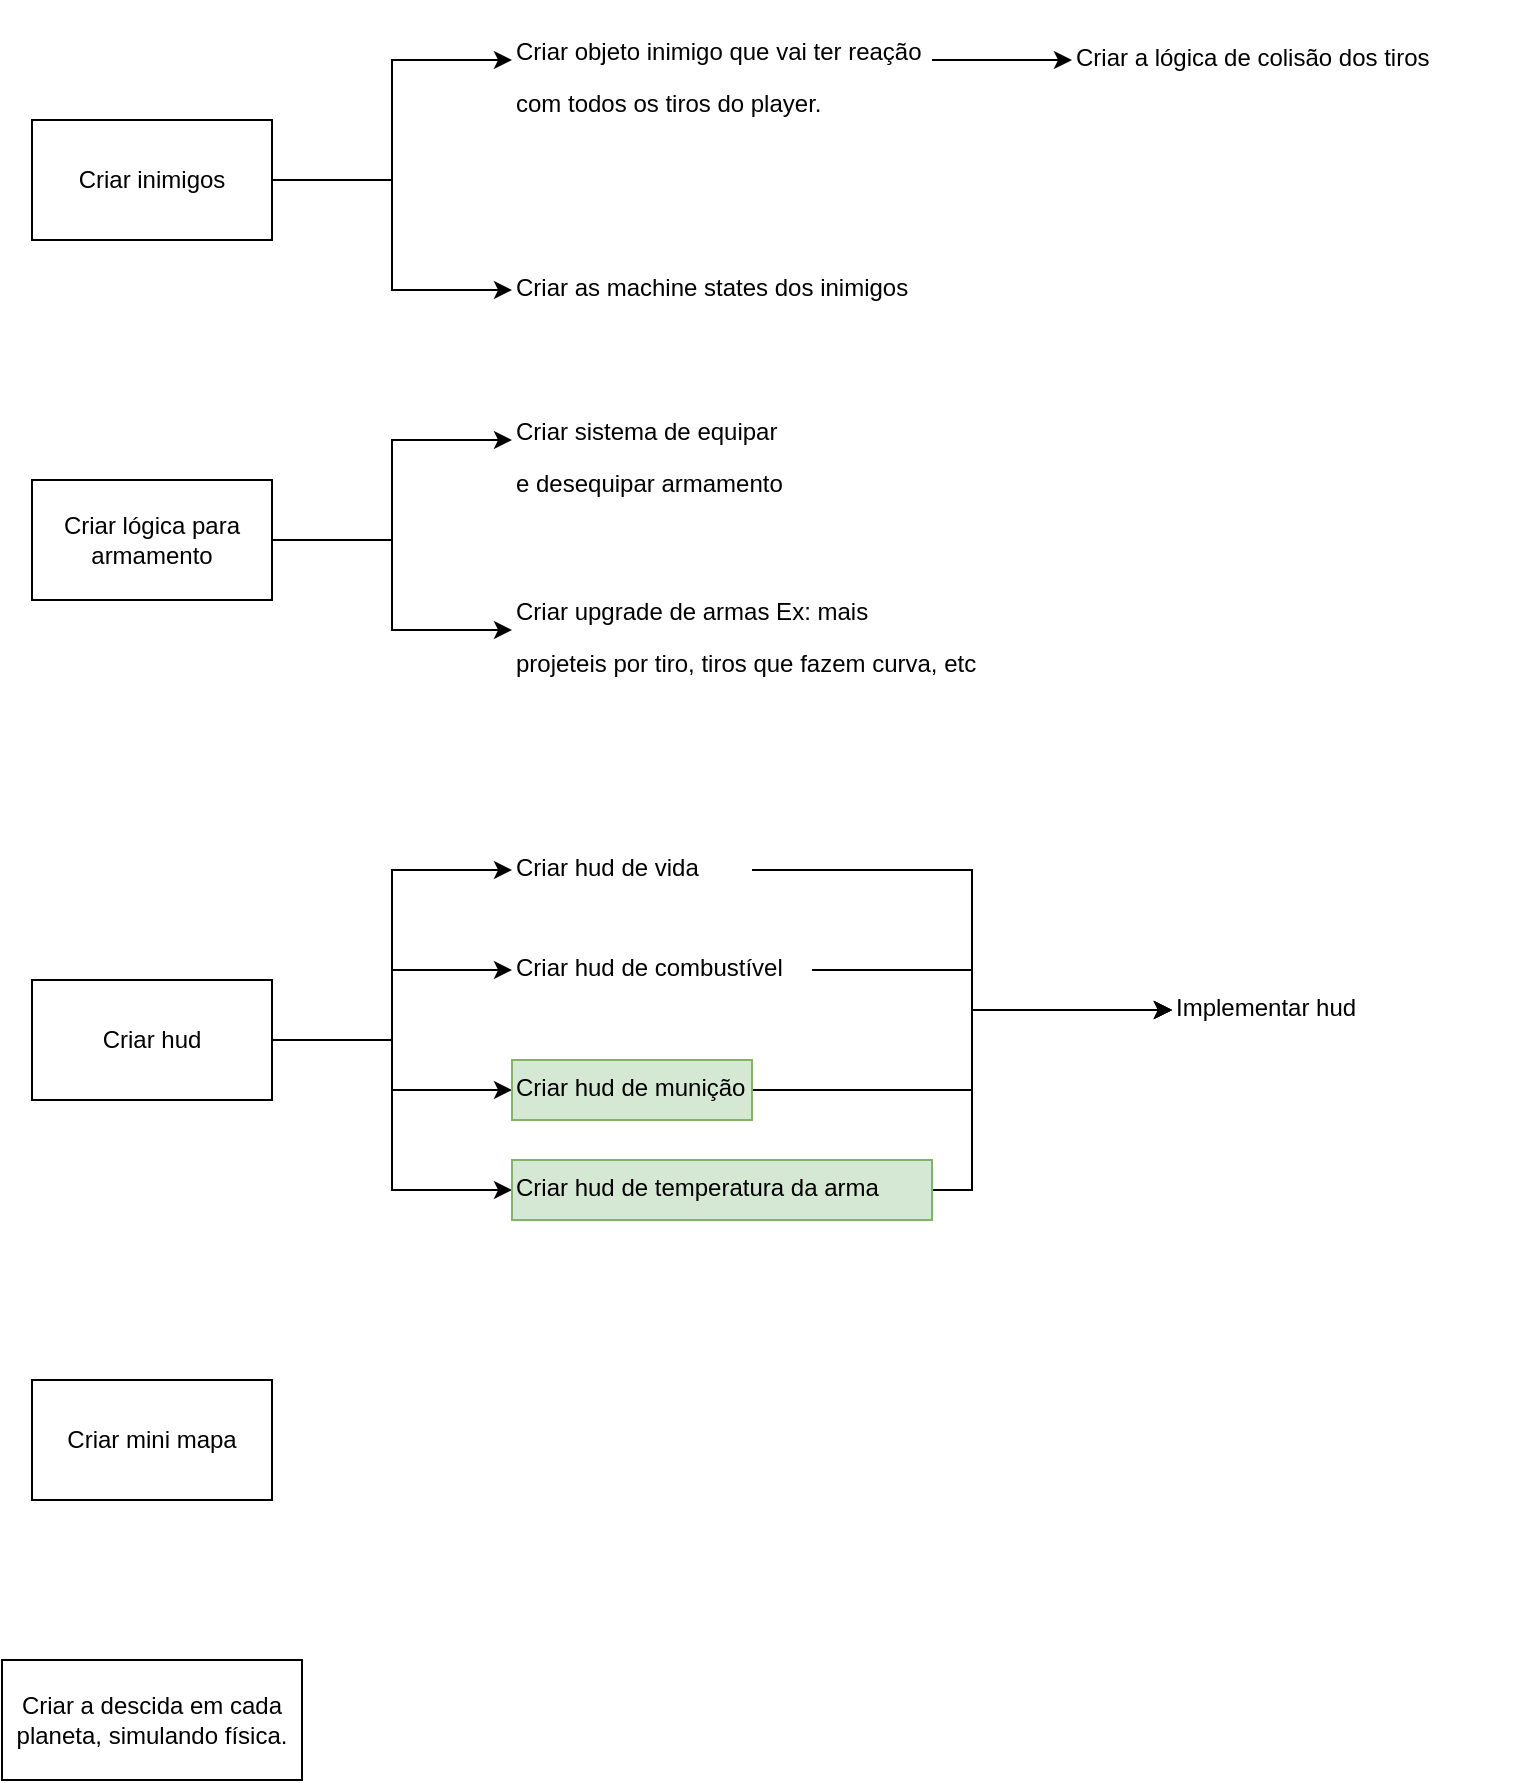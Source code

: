 <mxfile version="24.7.5">
  <diagram name="Página-1" id="dVDkaq47kBO-EkRBQh3j">
    <mxGraphModel dx="736" dy="437" grid="1" gridSize="10" guides="1" tooltips="1" connect="1" arrows="1" fold="1" page="1" pageScale="1" pageWidth="827" pageHeight="1169" math="0" shadow="0">
      <root>
        <mxCell id="0" />
        <mxCell id="1" parent="0" />
        <mxCell id="DnKEAvPWGHb0EJl64qnT-5" style="edgeStyle=orthogonalEdgeStyle;rounded=0;orthogonalLoop=1;jettySize=auto;html=1;entryX=0;entryY=0.5;entryDx=0;entryDy=0;" parent="1" source="DnKEAvPWGHb0EJl64qnT-1" target="DnKEAvPWGHb0EJl64qnT-3" edge="1">
          <mxGeometry relative="1" as="geometry" />
        </mxCell>
        <mxCell id="DnKEAvPWGHb0EJl64qnT-9" style="edgeStyle=orthogonalEdgeStyle;rounded=0;orthogonalLoop=1;jettySize=auto;html=1;entryX=0;entryY=0.5;entryDx=0;entryDy=0;" parent="1" source="DnKEAvPWGHb0EJl64qnT-1" target="DnKEAvPWGHb0EJl64qnT-8" edge="1">
          <mxGeometry relative="1" as="geometry" />
        </mxCell>
        <mxCell id="DnKEAvPWGHb0EJl64qnT-1" value="Criar inimigos" style="rounded=0;whiteSpace=wrap;html=1;" parent="1" vertex="1">
          <mxGeometry x="200" y="130" width="120" height="60" as="geometry" />
        </mxCell>
        <mxCell id="DnKEAvPWGHb0EJl64qnT-7" style="edgeStyle=orthogonalEdgeStyle;rounded=0;orthogonalLoop=1;jettySize=auto;html=1;entryX=0;entryY=0.5;entryDx=0;entryDy=0;" parent="1" source="DnKEAvPWGHb0EJl64qnT-3" target="DnKEAvPWGHb0EJl64qnT-4" edge="1">
          <mxGeometry relative="1" as="geometry" />
        </mxCell>
        <mxCell id="DnKEAvPWGHb0EJl64qnT-3" value="&lt;p&gt;Criar objeto inimigo que vai ter reação&lt;/p&gt;&lt;p&gt;com todos os tiros do player.&lt;/p&gt;" style="text;whiteSpace=wrap;html=1;" parent="1" vertex="1">
          <mxGeometry x="440" y="70" width="210" height="60" as="geometry" />
        </mxCell>
        <mxCell id="DnKEAvPWGHb0EJl64qnT-4" value="Criar a lógica de colisão dos tiros" style="text;whiteSpace=wrap;html=1;" parent="1" vertex="1">
          <mxGeometry x="720" y="85" width="210" height="30" as="geometry" />
        </mxCell>
        <mxCell id="DnKEAvPWGHb0EJl64qnT-8" value="Criar as machine states dos inimigos" style="text;whiteSpace=wrap;html=1;" parent="1" vertex="1">
          <mxGeometry x="440" y="200" width="230" height="30" as="geometry" />
        </mxCell>
        <mxCell id="DnKEAvPWGHb0EJl64qnT-12" style="edgeStyle=orthogonalEdgeStyle;rounded=0;orthogonalLoop=1;jettySize=auto;html=1;entryX=0;entryY=0.5;entryDx=0;entryDy=0;" parent="1" source="DnKEAvPWGHb0EJl64qnT-10" target="DnKEAvPWGHb0EJl64qnT-11" edge="1">
          <mxGeometry relative="1" as="geometry" />
        </mxCell>
        <mxCell id="DnKEAvPWGHb0EJl64qnT-14" style="edgeStyle=orthogonalEdgeStyle;rounded=0;orthogonalLoop=1;jettySize=auto;html=1;entryX=0;entryY=0.5;entryDx=0;entryDy=0;" parent="1" source="DnKEAvPWGHb0EJl64qnT-10" target="DnKEAvPWGHb0EJl64qnT-13" edge="1">
          <mxGeometry relative="1" as="geometry" />
        </mxCell>
        <mxCell id="DnKEAvPWGHb0EJl64qnT-10" value="Criar lógica para armamento" style="rounded=0;whiteSpace=wrap;html=1;" parent="1" vertex="1">
          <mxGeometry x="200" y="310" width="120" height="60" as="geometry" />
        </mxCell>
        <mxCell id="DnKEAvPWGHb0EJl64qnT-11" value="&lt;p&gt;Criar sistema de equipar&lt;/p&gt;&lt;p&gt;e desequipar armamento&lt;/p&gt;" style="text;whiteSpace=wrap;html=1;" parent="1" vertex="1">
          <mxGeometry x="440" y="260" width="150" height="60" as="geometry" />
        </mxCell>
        <mxCell id="DnKEAvPWGHb0EJl64qnT-13" value="&lt;p&gt;Criar upgrade de armas Ex: mais&lt;/p&gt;&lt;p&gt;projeteis por tiro, tiros que fazem curva, etc&lt;/p&gt;" style="text;whiteSpace=wrap;html=1;" parent="1" vertex="1">
          <mxGeometry x="440" y="350" width="260" height="70" as="geometry" />
        </mxCell>
        <mxCell id="DnKEAvPWGHb0EJl64qnT-20" style="edgeStyle=orthogonalEdgeStyle;rounded=0;orthogonalLoop=1;jettySize=auto;html=1;entryX=0;entryY=0.5;entryDx=0;entryDy=0;" parent="1" source="DnKEAvPWGHb0EJl64qnT-15" target="DnKEAvPWGHb0EJl64qnT-16" edge="1">
          <mxGeometry relative="1" as="geometry" />
        </mxCell>
        <mxCell id="DnKEAvPWGHb0EJl64qnT-21" style="edgeStyle=orthogonalEdgeStyle;rounded=0;orthogonalLoop=1;jettySize=auto;html=1;entryX=0;entryY=0.5;entryDx=0;entryDy=0;" parent="1" source="DnKEAvPWGHb0EJl64qnT-15" target="DnKEAvPWGHb0EJl64qnT-17" edge="1">
          <mxGeometry relative="1" as="geometry" />
        </mxCell>
        <mxCell id="DnKEAvPWGHb0EJl64qnT-22" style="edgeStyle=orthogonalEdgeStyle;rounded=0;orthogonalLoop=1;jettySize=auto;html=1;entryX=0;entryY=0.5;entryDx=0;entryDy=0;" parent="1" source="DnKEAvPWGHb0EJl64qnT-15" target="DnKEAvPWGHb0EJl64qnT-18" edge="1">
          <mxGeometry relative="1" as="geometry" />
        </mxCell>
        <mxCell id="DnKEAvPWGHb0EJl64qnT-23" style="edgeStyle=orthogonalEdgeStyle;rounded=0;orthogonalLoop=1;jettySize=auto;html=1;entryX=0;entryY=0.5;entryDx=0;entryDy=0;" parent="1" source="DnKEAvPWGHb0EJl64qnT-15" target="DnKEAvPWGHb0EJl64qnT-19" edge="1">
          <mxGeometry relative="1" as="geometry" />
        </mxCell>
        <mxCell id="DnKEAvPWGHb0EJl64qnT-15" value="Criar hud" style="rounded=0;whiteSpace=wrap;html=1;" parent="1" vertex="1">
          <mxGeometry x="200" y="560" width="120" height="60" as="geometry" />
        </mxCell>
        <mxCell id="DnKEAvPWGHb0EJl64qnT-29" style="edgeStyle=orthogonalEdgeStyle;rounded=0;orthogonalLoop=1;jettySize=auto;html=1;entryX=0;entryY=0.5;entryDx=0;entryDy=0;" parent="1" source="DnKEAvPWGHb0EJl64qnT-16" target="DnKEAvPWGHb0EJl64qnT-28" edge="1">
          <mxGeometry relative="1" as="geometry">
            <Array as="points">
              <mxPoint x="670" y="505" />
              <mxPoint x="670" y="575" />
            </Array>
          </mxGeometry>
        </mxCell>
        <mxCell id="DnKEAvPWGHb0EJl64qnT-16" value="Criar hud de vida" style="text;whiteSpace=wrap;html=1;" parent="1" vertex="1">
          <mxGeometry x="440" y="490" width="120" height="30" as="geometry" />
        </mxCell>
        <mxCell id="DnKEAvPWGHb0EJl64qnT-30" style="edgeStyle=orthogonalEdgeStyle;rounded=0;orthogonalLoop=1;jettySize=auto;html=1;entryX=0;entryY=0.5;entryDx=0;entryDy=0;" parent="1" source="DnKEAvPWGHb0EJl64qnT-17" target="DnKEAvPWGHb0EJl64qnT-28" edge="1">
          <mxGeometry relative="1" as="geometry">
            <mxPoint x="670" y="570" as="targetPoint" />
            <Array as="points">
              <mxPoint x="670" y="555" />
              <mxPoint x="670" y="575" />
            </Array>
          </mxGeometry>
        </mxCell>
        <mxCell id="DnKEAvPWGHb0EJl64qnT-17" value="Criar hud de combustível" style="text;whiteSpace=wrap;html=1;" parent="1" vertex="1">
          <mxGeometry x="440" y="540" width="150" height="30" as="geometry" />
        </mxCell>
        <mxCell id="DnKEAvPWGHb0EJl64qnT-31" style="edgeStyle=orthogonalEdgeStyle;rounded=0;orthogonalLoop=1;jettySize=auto;html=1;entryX=0;entryY=0.5;entryDx=0;entryDy=0;" parent="1" source="DnKEAvPWGHb0EJl64qnT-18" target="DnKEAvPWGHb0EJl64qnT-28" edge="1">
          <mxGeometry relative="1" as="geometry">
            <Array as="points">
              <mxPoint x="670" y="615" />
              <mxPoint x="670" y="575" />
            </Array>
          </mxGeometry>
        </mxCell>
        <mxCell id="DnKEAvPWGHb0EJl64qnT-18" value="Criar hud de munição" style="text;whiteSpace=wrap;html=1;fillColor=#d5e8d4;strokeColor=#82b366;" parent="1" vertex="1">
          <mxGeometry x="440" y="600" width="120" height="30" as="geometry" />
        </mxCell>
        <mxCell id="DnKEAvPWGHb0EJl64qnT-32" style="edgeStyle=orthogonalEdgeStyle;rounded=0;orthogonalLoop=1;jettySize=auto;html=1;entryX=0;entryY=0.5;entryDx=0;entryDy=0;" parent="1" source="DnKEAvPWGHb0EJl64qnT-19" target="DnKEAvPWGHb0EJl64qnT-28" edge="1">
          <mxGeometry relative="1" as="geometry">
            <Array as="points">
              <mxPoint x="670" y="665" />
              <mxPoint x="670" y="575" />
            </Array>
          </mxGeometry>
        </mxCell>
        <mxCell id="DnKEAvPWGHb0EJl64qnT-19" value="Criar hud de temperatura da arma" style="text;whiteSpace=wrap;html=1;fillColor=#d5e8d4;strokeColor=#82b366;" parent="1" vertex="1">
          <mxGeometry x="440" y="650" width="210" height="30" as="geometry" />
        </mxCell>
        <mxCell id="DnKEAvPWGHb0EJl64qnT-28" value="Implementar hud" style="text;whiteSpace=wrap;html=1;" parent="1" vertex="1">
          <mxGeometry x="770" y="560" width="170" height="30" as="geometry" />
        </mxCell>
        <mxCell id="DnKEAvPWGHb0EJl64qnT-33" value="Criar mini mapa" style="rounded=0;whiteSpace=wrap;html=1;" parent="1" vertex="1">
          <mxGeometry x="200" y="760" width="120" height="60" as="geometry" />
        </mxCell>
        <mxCell id="DnKEAvPWGHb0EJl64qnT-34" value="&lt;p&gt;Criar a descida em cada planeta,&amp;nbsp;&lt;span style=&quot;background-color: initial;&quot;&gt;simulando física.&lt;/span&gt;&lt;/p&gt;" style="rounded=0;whiteSpace=wrap;html=1;" parent="1" vertex="1">
          <mxGeometry x="185" y="900" width="150" height="60" as="geometry" />
        </mxCell>
      </root>
    </mxGraphModel>
  </diagram>
</mxfile>
